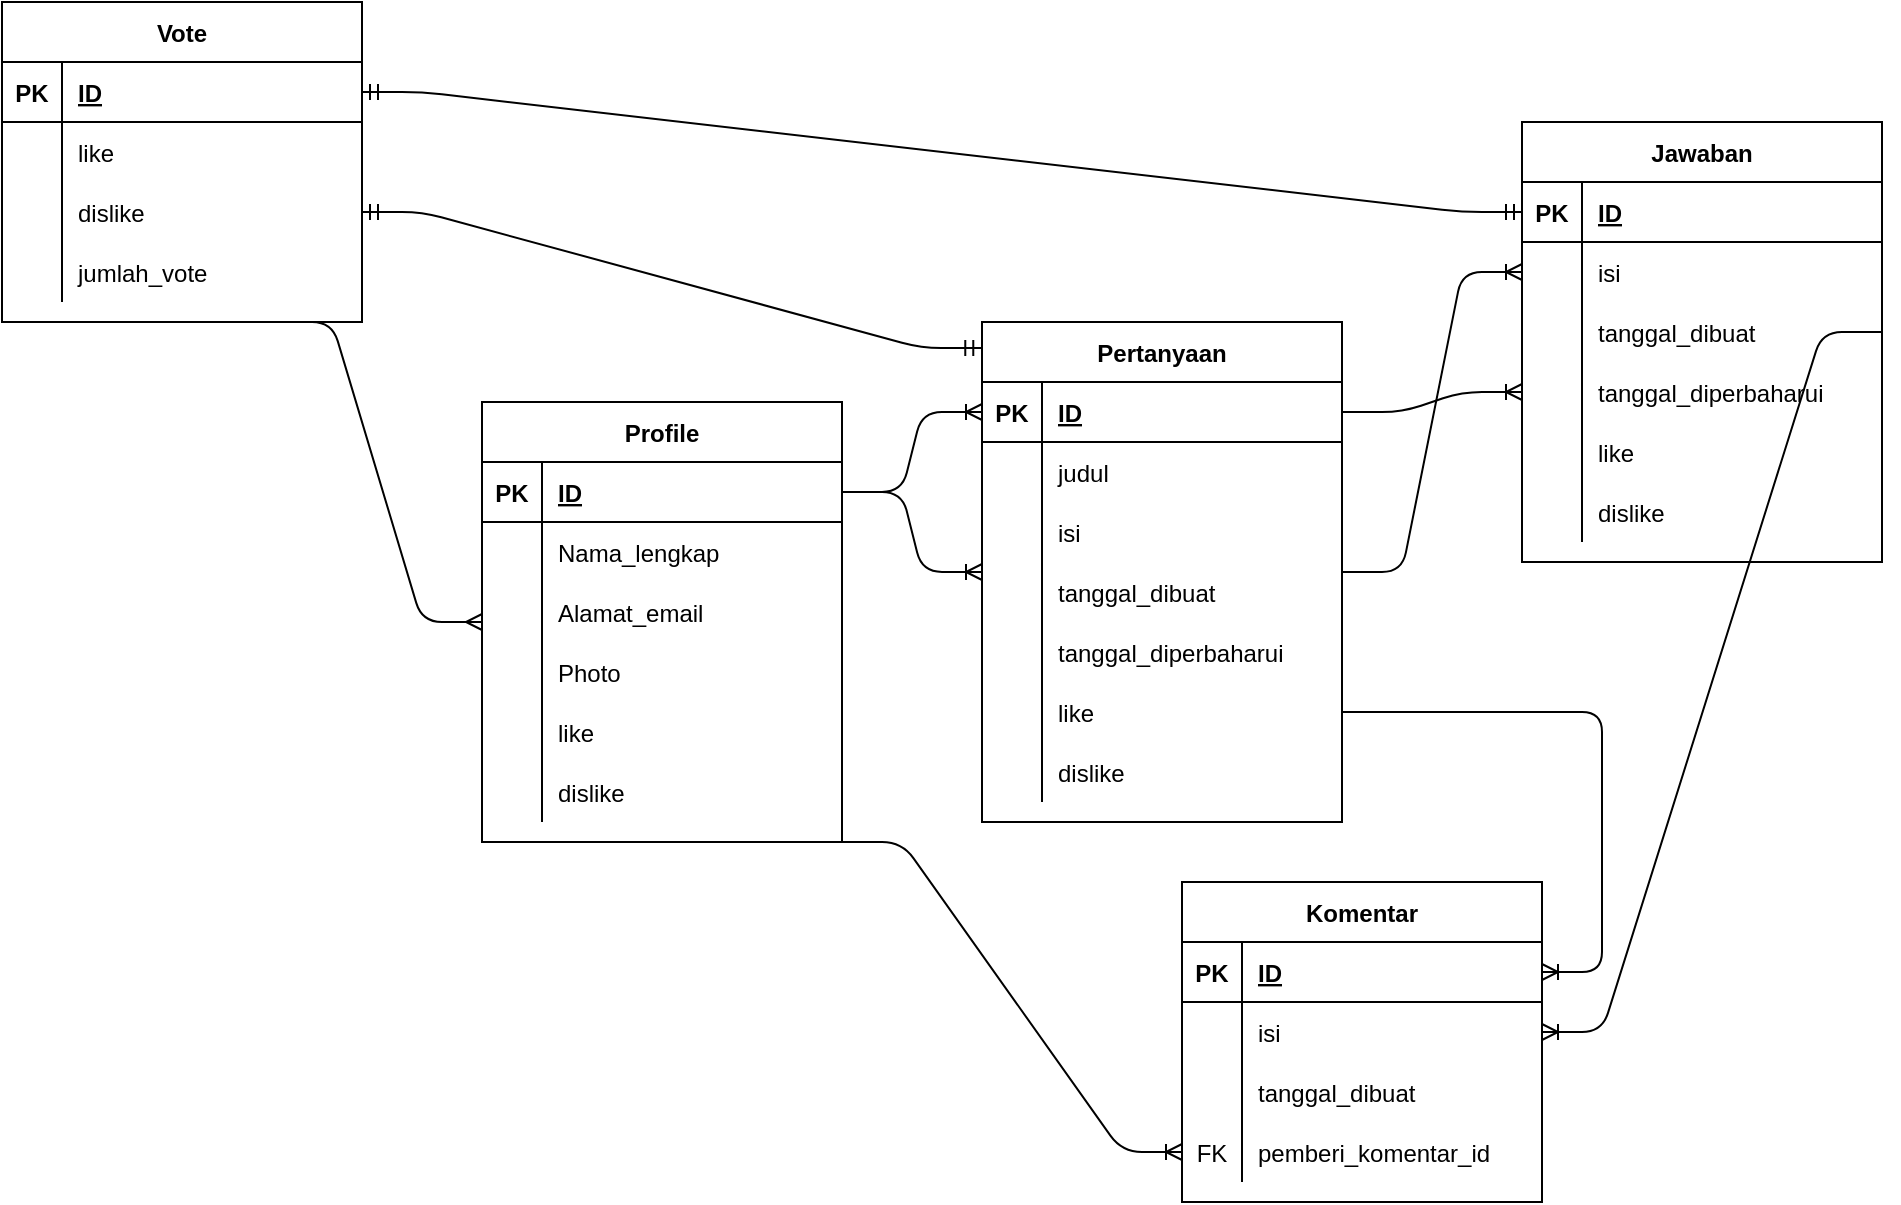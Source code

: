 <mxfile version="13.3.5" type="device"><diagram id="-s48QniTIaTHlmxbrJOe" name="Page-1"><mxGraphModel dx="1871" dy="1584" grid="1" gridSize="10" guides="1" tooltips="1" connect="1" arrows="1" fold="1" page="1" pageScale="1" pageWidth="850" pageHeight="1100" math="0" shadow="0"><root><mxCell id="0"/><mxCell id="1" parent="0"/><mxCell id="jxr_raigR6grlZ2k5asF-1" value="Profile" style="shape=table;startSize=30;container=1;collapsible=1;childLayout=tableLayout;fixedRows=1;rowLines=0;fontStyle=1;align=center;resizeLast=1;" vertex="1" parent="1"><mxGeometry x="100" y="90" width="180" height="220" as="geometry"/></mxCell><mxCell id="jxr_raigR6grlZ2k5asF-2" value="" style="shape=partialRectangle;collapsible=0;dropTarget=0;pointerEvents=0;fillColor=none;top=0;left=0;bottom=1;right=0;points=[[0,0.5],[1,0.5]];portConstraint=eastwest;" vertex="1" parent="jxr_raigR6grlZ2k5asF-1"><mxGeometry y="30" width="180" height="30" as="geometry"/></mxCell><mxCell id="jxr_raigR6grlZ2k5asF-3" value="PK" style="shape=partialRectangle;connectable=0;fillColor=none;top=0;left=0;bottom=0;right=0;fontStyle=1;overflow=hidden;" vertex="1" parent="jxr_raigR6grlZ2k5asF-2"><mxGeometry width="30" height="30" as="geometry"/></mxCell><mxCell id="jxr_raigR6grlZ2k5asF-4" value="ID" style="shape=partialRectangle;connectable=0;fillColor=none;top=0;left=0;bottom=0;right=0;align=left;spacingLeft=6;fontStyle=5;overflow=hidden;" vertex="1" parent="jxr_raigR6grlZ2k5asF-2"><mxGeometry x="30" width="150" height="30" as="geometry"/></mxCell><mxCell id="jxr_raigR6grlZ2k5asF-5" value="" style="shape=partialRectangle;collapsible=0;dropTarget=0;pointerEvents=0;fillColor=none;top=0;left=0;bottom=0;right=0;points=[[0,0.5],[1,0.5]];portConstraint=eastwest;" vertex="1" parent="jxr_raigR6grlZ2k5asF-1"><mxGeometry y="60" width="180" height="30" as="geometry"/></mxCell><mxCell id="jxr_raigR6grlZ2k5asF-6" value="" style="shape=partialRectangle;connectable=0;fillColor=none;top=0;left=0;bottom=0;right=0;editable=1;overflow=hidden;" vertex="1" parent="jxr_raigR6grlZ2k5asF-5"><mxGeometry width="30" height="30" as="geometry"/></mxCell><mxCell id="jxr_raigR6grlZ2k5asF-7" value="Nama_lengkap" style="shape=partialRectangle;connectable=0;fillColor=none;top=0;left=0;bottom=0;right=0;align=left;spacingLeft=6;overflow=hidden;" vertex="1" parent="jxr_raigR6grlZ2k5asF-5"><mxGeometry x="30" width="150" height="30" as="geometry"/></mxCell><mxCell id="jxr_raigR6grlZ2k5asF-8" value="" style="shape=partialRectangle;collapsible=0;dropTarget=0;pointerEvents=0;fillColor=none;top=0;left=0;bottom=0;right=0;points=[[0,0.5],[1,0.5]];portConstraint=eastwest;" vertex="1" parent="jxr_raigR6grlZ2k5asF-1"><mxGeometry y="90" width="180" height="30" as="geometry"/></mxCell><mxCell id="jxr_raigR6grlZ2k5asF-9" value="" style="shape=partialRectangle;connectable=0;fillColor=none;top=0;left=0;bottom=0;right=0;editable=1;overflow=hidden;" vertex="1" parent="jxr_raigR6grlZ2k5asF-8"><mxGeometry width="30" height="30" as="geometry"/></mxCell><mxCell id="jxr_raigR6grlZ2k5asF-10" value="Alamat_email" style="shape=partialRectangle;connectable=0;fillColor=none;top=0;left=0;bottom=0;right=0;align=left;spacingLeft=6;overflow=hidden;" vertex="1" parent="jxr_raigR6grlZ2k5asF-8"><mxGeometry x="30" width="150" height="30" as="geometry"/></mxCell><mxCell id="jxr_raigR6grlZ2k5asF-11" value="" style="shape=partialRectangle;collapsible=0;dropTarget=0;pointerEvents=0;fillColor=none;top=0;left=0;bottom=0;right=0;points=[[0,0.5],[1,0.5]];portConstraint=eastwest;" vertex="1" parent="jxr_raigR6grlZ2k5asF-1"><mxGeometry y="120" width="180" height="30" as="geometry"/></mxCell><mxCell id="jxr_raigR6grlZ2k5asF-12" value="" style="shape=partialRectangle;connectable=0;fillColor=none;top=0;left=0;bottom=0;right=0;editable=1;overflow=hidden;" vertex="1" parent="jxr_raigR6grlZ2k5asF-11"><mxGeometry width="30" height="30" as="geometry"/></mxCell><mxCell id="jxr_raigR6grlZ2k5asF-13" value="Photo" style="shape=partialRectangle;connectable=0;fillColor=none;top=0;left=0;bottom=0;right=0;align=left;spacingLeft=6;overflow=hidden;" vertex="1" parent="jxr_raigR6grlZ2k5asF-11"><mxGeometry x="30" width="150" height="30" as="geometry"/></mxCell><mxCell id="jxr_raigR6grlZ2k5asF-87" value="" style="shape=partialRectangle;collapsible=0;dropTarget=0;pointerEvents=0;fillColor=none;top=0;left=0;bottom=0;right=0;points=[[0,0.5],[1,0.5]];portConstraint=eastwest;" vertex="1" parent="jxr_raigR6grlZ2k5asF-1"><mxGeometry y="150" width="180" height="30" as="geometry"/></mxCell><mxCell id="jxr_raigR6grlZ2k5asF-88" value="" style="shape=partialRectangle;connectable=0;fillColor=none;top=0;left=0;bottom=0;right=0;editable=1;overflow=hidden;" vertex="1" parent="jxr_raigR6grlZ2k5asF-87"><mxGeometry width="30" height="30" as="geometry"/></mxCell><mxCell id="jxr_raigR6grlZ2k5asF-89" value="like" style="shape=partialRectangle;connectable=0;fillColor=none;top=0;left=0;bottom=0;right=0;align=left;spacingLeft=6;overflow=hidden;" vertex="1" parent="jxr_raigR6grlZ2k5asF-87"><mxGeometry x="30" width="150" height="30" as="geometry"/></mxCell><mxCell id="jxr_raigR6grlZ2k5asF-90" value="" style="shape=partialRectangle;collapsible=0;dropTarget=0;pointerEvents=0;fillColor=none;top=0;left=0;bottom=0;right=0;points=[[0,0.5],[1,0.5]];portConstraint=eastwest;" vertex="1" parent="jxr_raigR6grlZ2k5asF-1"><mxGeometry y="180" width="180" height="30" as="geometry"/></mxCell><mxCell id="jxr_raigR6grlZ2k5asF-91" value="" style="shape=partialRectangle;connectable=0;fillColor=none;top=0;left=0;bottom=0;right=0;editable=1;overflow=hidden;" vertex="1" parent="jxr_raigR6grlZ2k5asF-90"><mxGeometry width="30" height="30" as="geometry"/></mxCell><mxCell id="jxr_raigR6grlZ2k5asF-92" value="dislike" style="shape=partialRectangle;connectable=0;fillColor=none;top=0;left=0;bottom=0;right=0;align=left;spacingLeft=6;overflow=hidden;" vertex="1" parent="jxr_raigR6grlZ2k5asF-90"><mxGeometry x="30" width="150" height="30" as="geometry"/></mxCell><mxCell id="jxr_raigR6grlZ2k5asF-61" value="" style="edgeStyle=entityRelationEdgeStyle;fontSize=12;html=1;endArrow=ERoneToMany;exitX=1;exitY=0.5;exitDx=0;exitDy=0;" edge="1" parent="1" source="jxr_raigR6grlZ2k5asF-2" target="jxr_raigR6grlZ2k5asF-15"><mxGeometry width="100" height="100" relative="1" as="geometry"><mxPoint x="290" y="140" as="sourcePoint"/><mxPoint x="390" y="40" as="targetPoint"/></mxGeometry></mxCell><mxCell id="jxr_raigR6grlZ2k5asF-62" value="" style="edgeStyle=entityRelationEdgeStyle;fontSize=12;html=1;endArrow=ERoneToMany;exitX=1;exitY=0.5;exitDx=0;exitDy=0;entryX=0;entryY=0.5;entryDx=0;entryDy=0;" edge="1" parent="1" source="jxr_raigR6grlZ2k5asF-15" target="jxr_raigR6grlZ2k5asF-43"><mxGeometry width="100" height="100" relative="1" as="geometry"><mxPoint x="560" y="140" as="sourcePoint"/><mxPoint x="660" y="40" as="targetPoint"/></mxGeometry></mxCell><mxCell id="jxr_raigR6grlZ2k5asF-65" value="" style="edgeStyle=entityRelationEdgeStyle;fontSize=12;html=1;endArrow=ERoneToMany;entryX=0;entryY=0.5;entryDx=0;entryDy=0;" edge="1" parent="1" source="jxr_raigR6grlZ2k5asF-14" target="jxr_raigR6grlZ2k5asF-37"><mxGeometry width="100" height="100" relative="1" as="geometry"><mxPoint x="280" y="130" as="sourcePoint"/><mxPoint x="632" y="135" as="targetPoint"/></mxGeometry></mxCell><mxCell id="jxr_raigR6grlZ2k5asF-80" value="" style="edgeStyle=entityRelationEdgeStyle;fontSize=12;html=1;endArrow=ERoneToMany;exitX=1;exitY=1;exitDx=0;exitDy=0;" edge="1" parent="1" source="jxr_raigR6grlZ2k5asF-1" target="jxr_raigR6grlZ2k5asF-56"><mxGeometry width="100" height="100" relative="1" as="geometry"><mxPoint x="510" y="420" as="sourcePoint"/><mxPoint x="610" y="320" as="targetPoint"/></mxGeometry></mxCell><mxCell id="jxr_raigR6grlZ2k5asF-81" value="" style="edgeStyle=entityRelationEdgeStyle;fontSize=12;html=1;endArrow=ERoneToMany;exitX=1;exitY=0.5;exitDx=0;exitDy=0;" edge="1" parent="1" source="jxr_raigR6grlZ2k5asF-96" target="jxr_raigR6grlZ2k5asF-47"><mxGeometry width="100" height="100" relative="1" as="geometry"><mxPoint x="550" y="380" as="sourcePoint"/><mxPoint x="650" y="280" as="targetPoint"/></mxGeometry></mxCell><mxCell id="jxr_raigR6grlZ2k5asF-82" value="" style="edgeStyle=entityRelationEdgeStyle;fontSize=12;html=1;endArrow=ERoneToMany;exitX=1;exitY=0.5;exitDx=0;exitDy=0;" edge="1" parent="1" source="jxr_raigR6grlZ2k5asF-40" target="jxr_raigR6grlZ2k5asF-50"><mxGeometry width="100" height="100" relative="1" as="geometry"><mxPoint x="730" y="440" as="sourcePoint"/><mxPoint x="830" y="340" as="targetPoint"/></mxGeometry></mxCell><mxCell id="jxr_raigR6grlZ2k5asF-85" value="" style="edgeStyle=entityRelationEdgeStyle;fontSize=12;html=1;endArrow=ERmany;exitX=0.75;exitY=1;exitDx=0;exitDy=0;" edge="1" parent="1" source="jxr_raigR6grlZ2k5asF-67" target="jxr_raigR6grlZ2k5asF-1"><mxGeometry width="100" height="100" relative="1" as="geometry"><mxPoint x="46.471" y="-70" as="sourcePoint"/><mxPoint x="260" y="-90" as="targetPoint"/></mxGeometry></mxCell><mxCell id="jxr_raigR6grlZ2k5asF-33" value="Jawaban" style="shape=table;startSize=30;container=1;collapsible=1;childLayout=tableLayout;fixedRows=1;rowLines=0;fontStyle=1;align=center;resizeLast=1;labelBackgroundColor=none;html=0;" vertex="1" parent="1"><mxGeometry x="620" y="-50" width="180" height="220" as="geometry"/></mxCell><mxCell id="jxr_raigR6grlZ2k5asF-34" value="" style="shape=partialRectangle;collapsible=0;dropTarget=0;pointerEvents=0;fillColor=none;top=0;left=0;bottom=1;right=0;points=[[0,0.5],[1,0.5]];portConstraint=eastwest;" vertex="1" parent="jxr_raigR6grlZ2k5asF-33"><mxGeometry y="30" width="180" height="30" as="geometry"/></mxCell><mxCell id="jxr_raigR6grlZ2k5asF-35" value="PK" style="shape=partialRectangle;connectable=0;fillColor=none;top=0;left=0;bottom=0;right=0;fontStyle=1;overflow=hidden;" vertex="1" parent="jxr_raigR6grlZ2k5asF-34"><mxGeometry width="30" height="30" as="geometry"/></mxCell><mxCell id="jxr_raigR6grlZ2k5asF-36" value="ID" style="shape=partialRectangle;connectable=0;fillColor=none;top=0;left=0;bottom=0;right=0;align=left;spacingLeft=6;fontStyle=5;overflow=hidden;" vertex="1" parent="jxr_raigR6grlZ2k5asF-34"><mxGeometry x="30" width="150" height="30" as="geometry"/></mxCell><mxCell id="jxr_raigR6grlZ2k5asF-37" value="" style="shape=partialRectangle;collapsible=0;dropTarget=0;pointerEvents=0;fillColor=none;top=0;left=0;bottom=0;right=0;points=[[0,0.5],[1,0.5]];portConstraint=eastwest;" vertex="1" parent="jxr_raigR6grlZ2k5asF-33"><mxGeometry y="60" width="180" height="30" as="geometry"/></mxCell><mxCell id="jxr_raigR6grlZ2k5asF-38" value="" style="shape=partialRectangle;connectable=0;fillColor=none;top=0;left=0;bottom=0;right=0;editable=1;overflow=hidden;" vertex="1" parent="jxr_raigR6grlZ2k5asF-37"><mxGeometry width="30" height="30" as="geometry"/></mxCell><mxCell id="jxr_raigR6grlZ2k5asF-39" value="isi" style="shape=partialRectangle;connectable=0;fillColor=none;top=0;left=0;bottom=0;right=0;align=left;spacingLeft=6;overflow=hidden;" vertex="1" parent="jxr_raigR6grlZ2k5asF-37"><mxGeometry x="30" width="150" height="30" as="geometry"/></mxCell><mxCell id="jxr_raigR6grlZ2k5asF-40" value="" style="shape=partialRectangle;collapsible=0;dropTarget=0;pointerEvents=0;fillColor=none;top=0;left=0;bottom=0;right=0;points=[[0,0.5],[1,0.5]];portConstraint=eastwest;" vertex="1" parent="jxr_raigR6grlZ2k5asF-33"><mxGeometry y="90" width="180" height="30" as="geometry"/></mxCell><mxCell id="jxr_raigR6grlZ2k5asF-41" value="" style="shape=partialRectangle;connectable=0;fillColor=none;top=0;left=0;bottom=0;right=0;editable=1;overflow=hidden;" vertex="1" parent="jxr_raigR6grlZ2k5asF-40"><mxGeometry width="30" height="30" as="geometry"/></mxCell><mxCell id="jxr_raigR6grlZ2k5asF-42" value="tanggal_dibuat" style="shape=partialRectangle;connectable=0;fillColor=none;top=0;left=0;bottom=0;right=0;align=left;spacingLeft=6;overflow=hidden;" vertex="1" parent="jxr_raigR6grlZ2k5asF-40"><mxGeometry x="30" width="150" height="30" as="geometry"/></mxCell><mxCell id="jxr_raigR6grlZ2k5asF-43" value="" style="shape=partialRectangle;collapsible=0;dropTarget=0;pointerEvents=0;fillColor=none;top=0;left=0;bottom=0;right=0;points=[[0,0.5],[1,0.5]];portConstraint=eastwest;" vertex="1" parent="jxr_raigR6grlZ2k5asF-33"><mxGeometry y="120" width="180" height="30" as="geometry"/></mxCell><mxCell id="jxr_raigR6grlZ2k5asF-44" value="" style="shape=partialRectangle;connectable=0;fillColor=none;top=0;left=0;bottom=0;right=0;editable=1;overflow=hidden;" vertex="1" parent="jxr_raigR6grlZ2k5asF-43"><mxGeometry width="30" height="30" as="geometry"/></mxCell><mxCell id="jxr_raigR6grlZ2k5asF-45" value="tanggal_diperbaharui" style="shape=partialRectangle;connectable=0;fillColor=none;top=0;left=0;bottom=0;right=0;align=left;spacingLeft=6;overflow=hidden;" vertex="1" parent="jxr_raigR6grlZ2k5asF-43"><mxGeometry x="30" width="150" height="30" as="geometry"/></mxCell><mxCell id="jxr_raigR6grlZ2k5asF-102" value="" style="shape=partialRectangle;collapsible=0;dropTarget=0;pointerEvents=0;fillColor=none;top=0;left=0;bottom=0;right=0;points=[[0,0.5],[1,0.5]];portConstraint=eastwest;" vertex="1" parent="jxr_raigR6grlZ2k5asF-33"><mxGeometry y="150" width="180" height="30" as="geometry"/></mxCell><mxCell id="jxr_raigR6grlZ2k5asF-103" value="" style="shape=partialRectangle;connectable=0;fillColor=none;top=0;left=0;bottom=0;right=0;editable=1;overflow=hidden;" vertex="1" parent="jxr_raigR6grlZ2k5asF-102"><mxGeometry width="30" height="30" as="geometry"/></mxCell><mxCell id="jxr_raigR6grlZ2k5asF-104" value="like" style="shape=partialRectangle;connectable=0;fillColor=none;top=0;left=0;bottom=0;right=0;align=left;spacingLeft=6;overflow=hidden;" vertex="1" parent="jxr_raigR6grlZ2k5asF-102"><mxGeometry x="30" width="150" height="30" as="geometry"/></mxCell><mxCell id="jxr_raigR6grlZ2k5asF-105" value="" style="shape=partialRectangle;collapsible=0;dropTarget=0;pointerEvents=0;fillColor=none;top=0;left=0;bottom=0;right=0;points=[[0,0.5],[1,0.5]];portConstraint=eastwest;" vertex="1" parent="jxr_raigR6grlZ2k5asF-33"><mxGeometry y="180" width="180" height="30" as="geometry"/></mxCell><mxCell id="jxr_raigR6grlZ2k5asF-106" value="" style="shape=partialRectangle;connectable=0;fillColor=none;top=0;left=0;bottom=0;right=0;editable=1;overflow=hidden;" vertex="1" parent="jxr_raigR6grlZ2k5asF-105"><mxGeometry width="30" height="30" as="geometry"/></mxCell><mxCell id="jxr_raigR6grlZ2k5asF-107" value="dislike" style="shape=partialRectangle;connectable=0;fillColor=none;top=0;left=0;bottom=0;right=0;align=left;spacingLeft=6;overflow=hidden;" vertex="1" parent="jxr_raigR6grlZ2k5asF-105"><mxGeometry x="30" width="150" height="30" as="geometry"/></mxCell><mxCell id="jxr_raigR6grlZ2k5asF-108" value="" style="edgeStyle=entityRelationEdgeStyle;fontSize=12;html=1;endArrow=ERmandOne;startArrow=ERmandOne;exitX=1;exitY=0.5;exitDx=0;exitDy=0;" edge="1" parent="1" source="jxr_raigR6grlZ2k5asF-68"><mxGeometry width="100" height="100" relative="1" as="geometry"><mxPoint x="530" y="100" as="sourcePoint"/><mxPoint x="620" y="-5" as="targetPoint"/></mxGeometry></mxCell><mxCell id="jxr_raigR6grlZ2k5asF-109" value="" style="edgeStyle=entityRelationEdgeStyle;fontSize=12;html=1;endArrow=ERmandOne;startArrow=ERmandOne;entryX=-0.002;entryY=0.052;entryDx=0;entryDy=0;entryPerimeter=0;exitX=1;exitY=0.5;exitDx=0;exitDy=0;" edge="1" parent="1" source="jxr_raigR6grlZ2k5asF-74" target="jxr_raigR6grlZ2k5asF-14"><mxGeometry width="100" height="100" relative="1" as="geometry"><mxPoint x="410" y="-5" as="sourcePoint"/><mxPoint x="430" y="-10" as="targetPoint"/></mxGeometry></mxCell><mxCell id="jxr_raigR6grlZ2k5asF-110" value="" style="edgeStyle=entityRelationEdgeStyle;fontSize=12;html=1;endArrow=ERoneToMany;entryX=0;entryY=0.5;entryDx=0;entryDy=0;" edge="1" parent="1" source="jxr_raigR6grlZ2k5asF-2" target="jxr_raigR6grlZ2k5asF-14"><mxGeometry width="100" height="100" relative="1" as="geometry"><mxPoint x="280" y="135.0" as="sourcePoint"/><mxPoint x="620" y="25.0" as="targetPoint"/></mxGeometry></mxCell><mxCell id="jxr_raigR6grlZ2k5asF-14" value="Pertanyaan" style="shape=table;startSize=30;container=1;collapsible=1;childLayout=tableLayout;fixedRows=1;rowLines=0;fontStyle=1;align=center;resizeLast=1;" vertex="1" parent="1"><mxGeometry x="350" y="50" width="180" height="250" as="geometry"><mxRectangle x="360" y="150" width="100" height="30" as="alternateBounds"/></mxGeometry></mxCell><mxCell id="jxr_raigR6grlZ2k5asF-15" value="" style="shape=partialRectangle;collapsible=0;dropTarget=0;pointerEvents=0;fillColor=none;top=0;left=0;bottom=1;right=0;points=[[0,0.5],[1,0.5]];portConstraint=eastwest;" vertex="1" parent="jxr_raigR6grlZ2k5asF-14"><mxGeometry y="30" width="180" height="30" as="geometry"/></mxCell><mxCell id="jxr_raigR6grlZ2k5asF-16" value="PK" style="shape=partialRectangle;connectable=0;fillColor=none;top=0;left=0;bottom=0;right=0;fontStyle=1;overflow=hidden;" vertex="1" parent="jxr_raigR6grlZ2k5asF-15"><mxGeometry width="30" height="30" as="geometry"/></mxCell><mxCell id="jxr_raigR6grlZ2k5asF-17" value="ID" style="shape=partialRectangle;connectable=0;fillColor=none;top=0;left=0;bottom=0;right=0;align=left;spacingLeft=6;fontStyle=5;overflow=hidden;" vertex="1" parent="jxr_raigR6grlZ2k5asF-15"><mxGeometry x="30" width="150" height="30" as="geometry"/></mxCell><mxCell id="jxr_raigR6grlZ2k5asF-18" value="" style="shape=partialRectangle;collapsible=0;dropTarget=0;pointerEvents=0;fillColor=none;top=0;left=0;bottom=0;right=0;points=[[0,0.5],[1,0.5]];portConstraint=eastwest;" vertex="1" parent="jxr_raigR6grlZ2k5asF-14"><mxGeometry y="60" width="180" height="30" as="geometry"/></mxCell><mxCell id="jxr_raigR6grlZ2k5asF-19" value="" style="shape=partialRectangle;connectable=0;fillColor=none;top=0;left=0;bottom=0;right=0;editable=1;overflow=hidden;" vertex="1" parent="jxr_raigR6grlZ2k5asF-18"><mxGeometry width="30" height="30" as="geometry"/></mxCell><mxCell id="jxr_raigR6grlZ2k5asF-20" value="judul" style="shape=partialRectangle;connectable=0;fillColor=none;top=0;left=0;bottom=0;right=0;align=left;spacingLeft=6;overflow=hidden;" vertex="1" parent="jxr_raigR6grlZ2k5asF-18"><mxGeometry x="30" width="150" height="30" as="geometry"/></mxCell><mxCell id="jxr_raigR6grlZ2k5asF-21" value="" style="shape=partialRectangle;collapsible=0;dropTarget=0;pointerEvents=0;fillColor=none;top=0;left=0;bottom=0;right=0;points=[[0,0.5],[1,0.5]];portConstraint=eastwest;" vertex="1" parent="jxr_raigR6grlZ2k5asF-14"><mxGeometry y="90" width="180" height="30" as="geometry"/></mxCell><mxCell id="jxr_raigR6grlZ2k5asF-22" value="" style="shape=partialRectangle;connectable=0;fillColor=none;top=0;left=0;bottom=0;right=0;editable=1;overflow=hidden;" vertex="1" parent="jxr_raigR6grlZ2k5asF-21"><mxGeometry width="30" height="30" as="geometry"/></mxCell><mxCell id="jxr_raigR6grlZ2k5asF-23" value="isi" style="shape=partialRectangle;connectable=0;fillColor=none;top=0;left=0;bottom=0;right=0;align=left;spacingLeft=6;overflow=hidden;" vertex="1" parent="jxr_raigR6grlZ2k5asF-21"><mxGeometry x="30" width="150" height="30" as="geometry"/></mxCell><mxCell id="jxr_raigR6grlZ2k5asF-24" value="" style="shape=partialRectangle;collapsible=0;dropTarget=0;pointerEvents=0;fillColor=none;top=0;left=0;bottom=0;right=0;points=[[0,0.5],[1,0.5]];portConstraint=eastwest;" vertex="1" parent="jxr_raigR6grlZ2k5asF-14"><mxGeometry y="120" width="180" height="30" as="geometry"/></mxCell><mxCell id="jxr_raigR6grlZ2k5asF-25" value="" style="shape=partialRectangle;connectable=0;fillColor=none;top=0;left=0;bottom=0;right=0;editable=1;overflow=hidden;" vertex="1" parent="jxr_raigR6grlZ2k5asF-24"><mxGeometry width="30" height="30" as="geometry"/></mxCell><mxCell id="jxr_raigR6grlZ2k5asF-26" value="tanggal_dibuat" style="shape=partialRectangle;connectable=0;fillColor=none;top=0;left=0;bottom=0;right=0;align=left;spacingLeft=6;overflow=hidden;" vertex="1" parent="jxr_raigR6grlZ2k5asF-24"><mxGeometry x="30" width="150" height="30" as="geometry"/></mxCell><mxCell id="jxr_raigR6grlZ2k5asF-30" value="" style="shape=partialRectangle;collapsible=0;dropTarget=0;pointerEvents=0;fillColor=none;top=0;left=0;bottom=0;right=0;points=[[0,0.5],[1,0.5]];portConstraint=eastwest;" vertex="1" parent="jxr_raigR6grlZ2k5asF-14"><mxGeometry y="150" width="180" height="30" as="geometry"/></mxCell><mxCell id="jxr_raigR6grlZ2k5asF-31" value="" style="shape=partialRectangle;connectable=0;fillColor=none;top=0;left=0;bottom=0;right=0;editable=1;overflow=hidden;" vertex="1" parent="jxr_raigR6grlZ2k5asF-30"><mxGeometry width="30" height="30" as="geometry"/></mxCell><mxCell id="jxr_raigR6grlZ2k5asF-32" value="tanggal_diperbaharui" style="shape=partialRectangle;connectable=0;fillColor=none;top=0;left=0;bottom=0;right=0;align=left;spacingLeft=6;overflow=hidden;" vertex="1" parent="jxr_raigR6grlZ2k5asF-30"><mxGeometry x="30" width="150" height="30" as="geometry"/></mxCell><mxCell id="jxr_raigR6grlZ2k5asF-96" value="" style="shape=partialRectangle;collapsible=0;dropTarget=0;pointerEvents=0;fillColor=none;top=0;left=0;bottom=0;right=0;points=[[0,0.5],[1,0.5]];portConstraint=eastwest;" vertex="1" parent="jxr_raigR6grlZ2k5asF-14"><mxGeometry y="180" width="180" height="30" as="geometry"/></mxCell><mxCell id="jxr_raigR6grlZ2k5asF-97" value="" style="shape=partialRectangle;connectable=0;fillColor=none;top=0;left=0;bottom=0;right=0;editable=1;overflow=hidden;" vertex="1" parent="jxr_raigR6grlZ2k5asF-96"><mxGeometry width="30" height="30" as="geometry"/></mxCell><mxCell id="jxr_raigR6grlZ2k5asF-98" value="like" style="shape=partialRectangle;connectable=0;fillColor=none;top=0;left=0;bottom=0;right=0;align=left;spacingLeft=6;overflow=hidden;" vertex="1" parent="jxr_raigR6grlZ2k5asF-96"><mxGeometry x="30" width="150" height="30" as="geometry"/></mxCell><mxCell id="jxr_raigR6grlZ2k5asF-99" value="" style="shape=partialRectangle;collapsible=0;dropTarget=0;pointerEvents=0;fillColor=none;top=0;left=0;bottom=0;right=0;points=[[0,0.5],[1,0.5]];portConstraint=eastwest;" vertex="1" parent="jxr_raigR6grlZ2k5asF-14"><mxGeometry y="210" width="180" height="30" as="geometry"/></mxCell><mxCell id="jxr_raigR6grlZ2k5asF-100" value="" style="shape=partialRectangle;connectable=0;fillColor=none;top=0;left=0;bottom=0;right=0;editable=1;overflow=hidden;" vertex="1" parent="jxr_raigR6grlZ2k5asF-99"><mxGeometry width="30" height="30" as="geometry"/></mxCell><mxCell id="jxr_raigR6grlZ2k5asF-101" value="dislike" style="shape=partialRectangle;connectable=0;fillColor=none;top=0;left=0;bottom=0;right=0;align=left;spacingLeft=6;overflow=hidden;" vertex="1" parent="jxr_raigR6grlZ2k5asF-99"><mxGeometry x="30" width="150" height="30" as="geometry"/></mxCell><mxCell id="jxr_raigR6grlZ2k5asF-67" value="Vote" style="shape=table;startSize=30;container=1;collapsible=1;childLayout=tableLayout;fixedRows=1;rowLines=0;fontStyle=1;align=center;resizeLast=1;labelBackgroundColor=none;html=0;" vertex="1" parent="1"><mxGeometry x="-140" y="-110" width="180" height="160" as="geometry"/></mxCell><mxCell id="jxr_raigR6grlZ2k5asF-68" value="" style="shape=partialRectangle;collapsible=0;dropTarget=0;pointerEvents=0;fillColor=none;top=0;left=0;bottom=1;right=0;points=[[0,0.5],[1,0.5]];portConstraint=eastwest;" vertex="1" parent="jxr_raigR6grlZ2k5asF-67"><mxGeometry y="30" width="180" height="30" as="geometry"/></mxCell><mxCell id="jxr_raigR6grlZ2k5asF-69" value="PK" style="shape=partialRectangle;connectable=0;fillColor=none;top=0;left=0;bottom=0;right=0;fontStyle=1;overflow=hidden;" vertex="1" parent="jxr_raigR6grlZ2k5asF-68"><mxGeometry width="30" height="30" as="geometry"/></mxCell><mxCell id="jxr_raigR6grlZ2k5asF-70" value="ID" style="shape=partialRectangle;connectable=0;fillColor=none;top=0;left=0;bottom=0;right=0;align=left;spacingLeft=6;fontStyle=5;overflow=hidden;" vertex="1" parent="jxr_raigR6grlZ2k5asF-68"><mxGeometry x="30" width="150" height="30" as="geometry"/></mxCell><mxCell id="jxr_raigR6grlZ2k5asF-71" value="" style="shape=partialRectangle;collapsible=0;dropTarget=0;pointerEvents=0;fillColor=none;top=0;left=0;bottom=0;right=0;points=[[0,0.5],[1,0.5]];portConstraint=eastwest;" vertex="1" parent="jxr_raigR6grlZ2k5asF-67"><mxGeometry y="60" width="180" height="30" as="geometry"/></mxCell><mxCell id="jxr_raigR6grlZ2k5asF-72" value="" style="shape=partialRectangle;connectable=0;fillColor=none;top=0;left=0;bottom=0;right=0;editable=1;overflow=hidden;" vertex="1" parent="jxr_raigR6grlZ2k5asF-71"><mxGeometry width="30" height="30" as="geometry"/></mxCell><mxCell id="jxr_raigR6grlZ2k5asF-73" value="like" style="shape=partialRectangle;connectable=0;fillColor=none;top=0;left=0;bottom=0;right=0;align=left;spacingLeft=6;overflow=hidden;" vertex="1" parent="jxr_raigR6grlZ2k5asF-71"><mxGeometry x="30" width="150" height="30" as="geometry"/></mxCell><mxCell id="jxr_raigR6grlZ2k5asF-74" value="" style="shape=partialRectangle;collapsible=0;dropTarget=0;pointerEvents=0;fillColor=none;top=0;left=0;bottom=0;right=0;points=[[0,0.5],[1,0.5]];portConstraint=eastwest;" vertex="1" parent="jxr_raigR6grlZ2k5asF-67"><mxGeometry y="90" width="180" height="30" as="geometry"/></mxCell><mxCell id="jxr_raigR6grlZ2k5asF-75" value="" style="shape=partialRectangle;connectable=0;fillColor=none;top=0;left=0;bottom=0;right=0;editable=1;overflow=hidden;" vertex="1" parent="jxr_raigR6grlZ2k5asF-74"><mxGeometry width="30" height="30" as="geometry"/></mxCell><mxCell id="jxr_raigR6grlZ2k5asF-76" value="dislike" style="shape=partialRectangle;connectable=0;fillColor=none;top=0;left=0;bottom=0;right=0;align=left;spacingLeft=6;overflow=hidden;" vertex="1" parent="jxr_raigR6grlZ2k5asF-74"><mxGeometry x="30" width="150" height="30" as="geometry"/></mxCell><mxCell id="jxr_raigR6grlZ2k5asF-93" value="" style="shape=partialRectangle;collapsible=0;dropTarget=0;pointerEvents=0;fillColor=none;top=0;left=0;bottom=0;right=0;points=[[0,0.5],[1,0.5]];portConstraint=eastwest;" vertex="1" parent="jxr_raigR6grlZ2k5asF-67"><mxGeometry y="120" width="180" height="30" as="geometry"/></mxCell><mxCell id="jxr_raigR6grlZ2k5asF-94" value="" style="shape=partialRectangle;connectable=0;fillColor=none;top=0;left=0;bottom=0;right=0;editable=1;overflow=hidden;" vertex="1" parent="jxr_raigR6grlZ2k5asF-93"><mxGeometry width="30" height="30" as="geometry"/></mxCell><mxCell id="jxr_raigR6grlZ2k5asF-95" value="jumlah_vote" style="shape=partialRectangle;connectable=0;fillColor=none;top=0;left=0;bottom=0;right=0;align=left;spacingLeft=6;overflow=hidden;" vertex="1" parent="jxr_raigR6grlZ2k5asF-93"><mxGeometry x="30" width="150" height="30" as="geometry"/></mxCell><mxCell id="jxr_raigR6grlZ2k5asF-46" value="Komentar" style="shape=table;startSize=30;container=1;collapsible=1;childLayout=tableLayout;fixedRows=1;rowLines=0;fontStyle=1;align=center;resizeLast=1;labelBackgroundColor=none;html=0;" vertex="1" parent="1"><mxGeometry x="450" y="330" width="180" height="160" as="geometry"/></mxCell><mxCell id="jxr_raigR6grlZ2k5asF-47" value="" style="shape=partialRectangle;collapsible=0;dropTarget=0;pointerEvents=0;fillColor=none;top=0;left=0;bottom=1;right=0;points=[[0,0.5],[1,0.5]];portConstraint=eastwest;" vertex="1" parent="jxr_raigR6grlZ2k5asF-46"><mxGeometry y="30" width="180" height="30" as="geometry"/></mxCell><mxCell id="jxr_raigR6grlZ2k5asF-48" value="PK" style="shape=partialRectangle;connectable=0;fillColor=none;top=0;left=0;bottom=0;right=0;fontStyle=1;overflow=hidden;" vertex="1" parent="jxr_raigR6grlZ2k5asF-47"><mxGeometry width="30" height="30" as="geometry"/></mxCell><mxCell id="jxr_raigR6grlZ2k5asF-49" value="ID" style="shape=partialRectangle;connectable=0;fillColor=none;top=0;left=0;bottom=0;right=0;align=left;spacingLeft=6;fontStyle=5;overflow=hidden;" vertex="1" parent="jxr_raigR6grlZ2k5asF-47"><mxGeometry x="30" width="150" height="30" as="geometry"/></mxCell><mxCell id="jxr_raigR6grlZ2k5asF-50" value="" style="shape=partialRectangle;collapsible=0;dropTarget=0;pointerEvents=0;fillColor=none;top=0;left=0;bottom=0;right=0;points=[[0,0.5],[1,0.5]];portConstraint=eastwest;" vertex="1" parent="jxr_raigR6grlZ2k5asF-46"><mxGeometry y="60" width="180" height="30" as="geometry"/></mxCell><mxCell id="jxr_raigR6grlZ2k5asF-51" value="" style="shape=partialRectangle;connectable=0;fillColor=none;top=0;left=0;bottom=0;right=0;editable=1;overflow=hidden;" vertex="1" parent="jxr_raigR6grlZ2k5asF-50"><mxGeometry width="30" height="30" as="geometry"/></mxCell><mxCell id="jxr_raigR6grlZ2k5asF-52" value="isi" style="shape=partialRectangle;connectable=0;fillColor=none;top=0;left=0;bottom=0;right=0;align=left;spacingLeft=6;overflow=hidden;" vertex="1" parent="jxr_raigR6grlZ2k5asF-50"><mxGeometry x="30" width="150" height="30" as="geometry"/></mxCell><mxCell id="jxr_raigR6grlZ2k5asF-53" value="" style="shape=partialRectangle;collapsible=0;dropTarget=0;pointerEvents=0;fillColor=none;top=0;left=0;bottom=0;right=0;points=[[0,0.5],[1,0.5]];portConstraint=eastwest;" vertex="1" parent="jxr_raigR6grlZ2k5asF-46"><mxGeometry y="90" width="180" height="30" as="geometry"/></mxCell><mxCell id="jxr_raigR6grlZ2k5asF-54" value="" style="shape=partialRectangle;connectable=0;fillColor=none;top=0;left=0;bottom=0;right=0;editable=1;overflow=hidden;" vertex="1" parent="jxr_raigR6grlZ2k5asF-53"><mxGeometry width="30" height="30" as="geometry"/></mxCell><mxCell id="jxr_raigR6grlZ2k5asF-55" value="tanggal_dibuat" style="shape=partialRectangle;connectable=0;fillColor=none;top=0;left=0;bottom=0;right=0;align=left;spacingLeft=6;overflow=hidden;" vertex="1" parent="jxr_raigR6grlZ2k5asF-53"><mxGeometry x="30" width="150" height="30" as="geometry"/></mxCell><mxCell id="jxr_raigR6grlZ2k5asF-56" value="" style="shape=partialRectangle;collapsible=0;dropTarget=0;pointerEvents=0;fillColor=none;top=0;left=0;bottom=0;right=0;points=[[0,0.5],[1,0.5]];portConstraint=eastwest;" vertex="1" parent="jxr_raigR6grlZ2k5asF-46"><mxGeometry y="120" width="180" height="30" as="geometry"/></mxCell><mxCell id="jxr_raigR6grlZ2k5asF-57" value="FK" style="shape=partialRectangle;connectable=0;fillColor=none;top=0;left=0;bottom=0;right=0;editable=1;overflow=hidden;" vertex="1" parent="jxr_raigR6grlZ2k5asF-56"><mxGeometry width="30" height="30" as="geometry"/></mxCell><mxCell id="jxr_raigR6grlZ2k5asF-58" value="pemberi_komentar_id" style="shape=partialRectangle;connectable=0;fillColor=none;top=0;left=0;bottom=0;right=0;align=left;spacingLeft=6;overflow=hidden;" vertex="1" parent="jxr_raigR6grlZ2k5asF-56"><mxGeometry x="30" width="150" height="30" as="geometry"/></mxCell></root></mxGraphModel></diagram></mxfile>